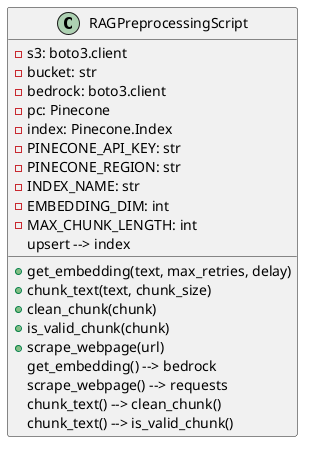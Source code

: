 @startuml RAGPreprocessingScript
class RAGPreprocessingScript {
    - s3: boto3.client
    - bucket: str
    - bedrock: boto3.client
    - pc: Pinecone
    - index: Pinecone.Index
    - PINECONE_API_KEY: str
    - PINECONE_REGION: str
    - INDEX_NAME: str
    - EMBEDDING_DIM: int
    - MAX_CHUNK_LENGTH: int
    + get_embedding(text, max_retries, delay)
    + chunk_text(text, chunk_size)
    + clean_chunk(chunk)
    + is_valid_chunk(chunk)
    + scrape_webpage(url)
}

RAGPreprocessingScript : get_embedding() --> bedrock
RAGPreprocessingScript : scrape_webpage() --> requests
RAGPreprocessingScript : chunk_text() --> clean_chunk()
RAGPreprocessingScript : chunk_text() --> is_valid_chunk()
RAGPreprocessingScript : upsert --> index
@enduml